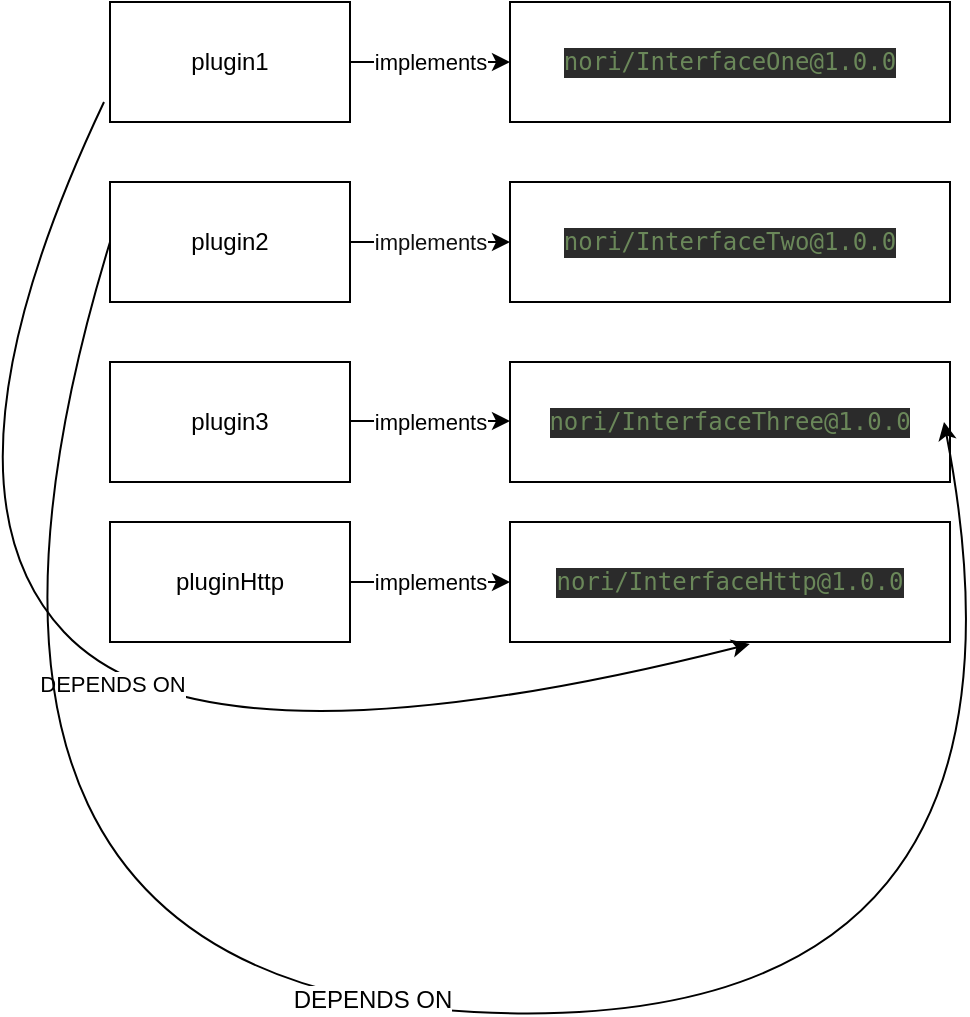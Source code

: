 <mxfile version="12.6.6" type="device"><diagram id="Tt887d2Q6IxmJR8UuprC" name="Page-1"><mxGraphModel dx="1355" dy="729" grid="1" gridSize="10" guides="1" tooltips="1" connect="1" arrows="1" fold="1" page="1" pageScale="1" pageWidth="827" pageHeight="1169" math="0" shadow="0"><root><mxCell id="0"/><mxCell id="1" parent="0"/><mxCell id="Mb_dR1OUN00MmmIYzumh-1" value="plugin1" style="rounded=0;whiteSpace=wrap;html=1;" vertex="1" parent="1"><mxGeometry x="203" y="130" width="120" height="60" as="geometry"/></mxCell><mxCell id="Mb_dR1OUN00MmmIYzumh-2" value="plugin2" style="rounded=0;whiteSpace=wrap;html=1;" vertex="1" parent="1"><mxGeometry x="203" y="220" width="120" height="60" as="geometry"/></mxCell><mxCell id="Mb_dR1OUN00MmmIYzumh-5" value="plugin3" style="rounded=0;whiteSpace=wrap;html=1;" vertex="1" parent="1"><mxGeometry x="203" y="310" width="120" height="60" as="geometry"/></mxCell><mxCell id="Mb_dR1OUN00MmmIYzumh-6" value="pluginHttp" style="rounded=0;whiteSpace=wrap;html=1;" vertex="1" parent="1"><mxGeometry x="203" y="390" width="120" height="60" as="geometry"/></mxCell><mxCell id="Mb_dR1OUN00MmmIYzumh-10" value="implements" style="endArrow=classic;html=1;exitX=1;exitY=0.5;exitDx=0;exitDy=0;entryX=0;entryY=0.5;entryDx=0;entryDy=0;" edge="1" parent="1" source="Mb_dR1OUN00MmmIYzumh-6"><mxGeometry width="50" height="50" relative="1" as="geometry"><mxPoint x="203" y="560" as="sourcePoint"/><mxPoint x="403" y="420" as="targetPoint"/></mxGeometry></mxCell><mxCell id="Mb_dR1OUN00MmmIYzumh-11" value="&lt;pre style=&quot;background-color: rgb(43 , 43 , 43) ; font-family: &amp;#34;dejavu sans mono&amp;#34; ; font-size: 9pt&quot;&gt;&lt;pre style=&quot;color: rgb(169 , 183 , 198) ; font-family: &amp;#34;dejavu sans mono&amp;#34; ; font-size: 9pt&quot;&gt;&lt;pre style=&quot;font-family: &amp;#34;dejavu sans mono&amp;#34; ; font-size: 9pt&quot;&gt;&lt;span style=&quot;color: #6a8759&quot;&gt;nori/InterfaceOne@1.0.0&lt;/span&gt;&lt;/pre&gt;&lt;/pre&gt;&lt;/pre&gt;" style="rounded=0;html=1;fontColor=#FFFFFF;whiteSpace=wrap;" vertex="1" parent="1"><mxGeometry x="403" y="130" width="220" height="60" as="geometry"/></mxCell><mxCell id="Mb_dR1OUN00MmmIYzumh-12" value="implements" style="endArrow=classic;html=1;exitX=1;exitY=0.5;exitDx=0;exitDy=0;entryX=0;entryY=0.5;entryDx=0;entryDy=0;" edge="1" parent="1" source="Mb_dR1OUN00MmmIYzumh-1" target="Mb_dR1OUN00MmmIYzumh-11"><mxGeometry width="50" height="50" relative="1" as="geometry"><mxPoint x="203" y="560" as="sourcePoint"/><mxPoint x="253" y="510" as="targetPoint"/></mxGeometry></mxCell><mxCell id="Mb_dR1OUN00MmmIYzumh-15" value="Text" style="text;html=1;align=center;verticalAlign=middle;resizable=0;points=[];autosize=1;fontColor=#FFFFFF;" vertex="1" parent="1"><mxGeometry x="436" y="260" width="40" height="20" as="geometry"/></mxCell><mxCell id="Mb_dR1OUN00MmmIYzumh-20" value="&lt;pre style=&quot;background-color: rgb(43 , 43 , 43) ; font-family: &amp;#34;dejavu sans mono&amp;#34; ; font-size: 9pt&quot;&gt;&lt;pre style=&quot;color: rgb(169 , 183 , 198) ; font-family: &amp;#34;dejavu sans mono&amp;#34; ; font-size: 9pt&quot;&gt;&lt;pre style=&quot;font-family: &amp;#34;dejavu sans mono&amp;#34; ; font-size: 9pt&quot;&gt;&lt;span style=&quot;color: #6a8759&quot;&gt;nori/InterfaceTwo@1.0.0&lt;/span&gt;&lt;/pre&gt;&lt;/pre&gt;&lt;/pre&gt;" style="rounded=0;html=1;fontColor=#FFFFFF;whiteSpace=wrap;" vertex="1" parent="1"><mxGeometry x="403" y="220" width="220" height="60" as="geometry"/></mxCell><mxCell id="Mb_dR1OUN00MmmIYzumh-21" value="&lt;pre style=&quot;background-color: rgb(43 , 43 , 43) ; font-family: &amp;#34;dejavu sans mono&amp;#34; ; font-size: 9pt&quot;&gt;&lt;pre style=&quot;color: rgb(169 , 183 , 198) ; font-family: &amp;#34;dejavu sans mono&amp;#34; ; font-size: 9pt&quot;&gt;&lt;pre style=&quot;font-family: &amp;#34;dejavu sans mono&amp;#34; ; font-size: 9pt&quot;&gt;&lt;span style=&quot;color: #6a8759&quot;&gt;nori/InterfaceThree@1.0.0&lt;/span&gt;&lt;/pre&gt;&lt;/pre&gt;&lt;/pre&gt;" style="rounded=0;html=1;fontColor=#FFFFFF;whiteSpace=wrap;" vertex="1" parent="1"><mxGeometry x="403" y="310" width="220" height="60" as="geometry"/></mxCell><mxCell id="Mb_dR1OUN00MmmIYzumh-22" value="&lt;pre style=&quot;background-color: rgb(43 , 43 , 43) ; font-family: &amp;#34;dejavu sans mono&amp;#34; ; font-size: 9pt&quot;&gt;&lt;pre style=&quot;color: rgb(169 , 183 , 198) ; font-family: &amp;#34;dejavu sans mono&amp;#34; ; font-size: 9pt&quot;&gt;&lt;pre style=&quot;font-family: &amp;#34;dejavu sans mono&amp;#34; ; font-size: 9pt&quot;&gt;&lt;span style=&quot;color: #6a8759&quot;&gt;nori/InterfaceHttp@1.0.0&lt;/span&gt;&lt;/pre&gt;&lt;/pre&gt;&lt;/pre&gt;" style="rounded=0;html=1;fontColor=#FFFFFF;whiteSpace=wrap;" vertex="1" parent="1"><mxGeometry x="403" y="390" width="220" height="60" as="geometry"/></mxCell><mxCell id="Mb_dR1OUN00MmmIYzumh-25" value="implements" style="endArrow=classic;html=1;fontColor=#0F0F0F;exitX=1;exitY=0.5;exitDx=0;exitDy=0;entryX=0;entryY=0.5;entryDx=0;entryDy=0;" edge="1" parent="1" source="Mb_dR1OUN00MmmIYzumh-2" target="Mb_dR1OUN00MmmIYzumh-20"><mxGeometry width="50" height="50" relative="1" as="geometry"><mxPoint x="203" y="520" as="sourcePoint"/><mxPoint x="253" y="470" as="targetPoint"/><Array as="points"><mxPoint x="403" y="250"/></Array></mxGeometry></mxCell><mxCell id="Mb_dR1OUN00MmmIYzumh-26" value="implements" style="endArrow=classic;html=1;fontColor=#000000;exitX=1;exitY=0.5;exitDx=0;exitDy=0;entryX=0;entryY=0.5;entryDx=0;entryDy=0;" edge="1" parent="1"><mxGeometry width="50" height="50" relative="1" as="geometry"><mxPoint x="323" y="339.5" as="sourcePoint"/><mxPoint x="403" y="339.5" as="targetPoint"/><Array as="points"><mxPoint x="403" y="339.5"/></Array></mxGeometry></mxCell><mxCell id="Mb_dR1OUN00MmmIYzumh-29" value="DEPENDS ON" style="curved=1;endArrow=classic;html=1;fontColor=#000000;entryX=0.545;entryY=1.017;entryDx=0;entryDy=0;entryPerimeter=0;" edge="1" parent="1" target="Mb_dR1OUN00MmmIYzumh-22"><mxGeometry width="50" height="50" relative="1" as="geometry"><mxPoint x="200" y="180" as="sourcePoint"/><mxPoint x="250" y="470" as="targetPoint"/><Array as="points"><mxPoint x="110" y="370"/><mxPoint x="250" y="520"/></Array></mxGeometry></mxCell><mxCell id="Mb_dR1OUN00MmmIYzumh-31" value="" style="curved=1;endArrow=classic;html=1;fontColor=#000000;exitX=0;exitY=0.5;exitDx=0;exitDy=0;" edge="1" parent="1" source="Mb_dR1OUN00MmmIYzumh-2"><mxGeometry width="50" height="50" relative="1" as="geometry"><mxPoint x="190" y="260" as="sourcePoint"/><mxPoint x="620" y="340" as="targetPoint"/><Array as="points"><mxPoint x="90" y="620"/><mxPoint x="680" y="650"/></Array></mxGeometry></mxCell><mxCell id="Mb_dR1OUN00MmmIYzumh-32" value="DEPENDS ON" style="text;html=1;align=center;verticalAlign=middle;resizable=0;points=[];labelBackgroundColor=#ffffff;fontColor=#000000;" vertex="1" connectable="0" parent="Mb_dR1OUN00MmmIYzumh-31"><mxGeometry x="-0.025" y="4" relative="1" as="geometry"><mxPoint as="offset"/></mxGeometry></mxCell></root></mxGraphModel></diagram></mxfile>